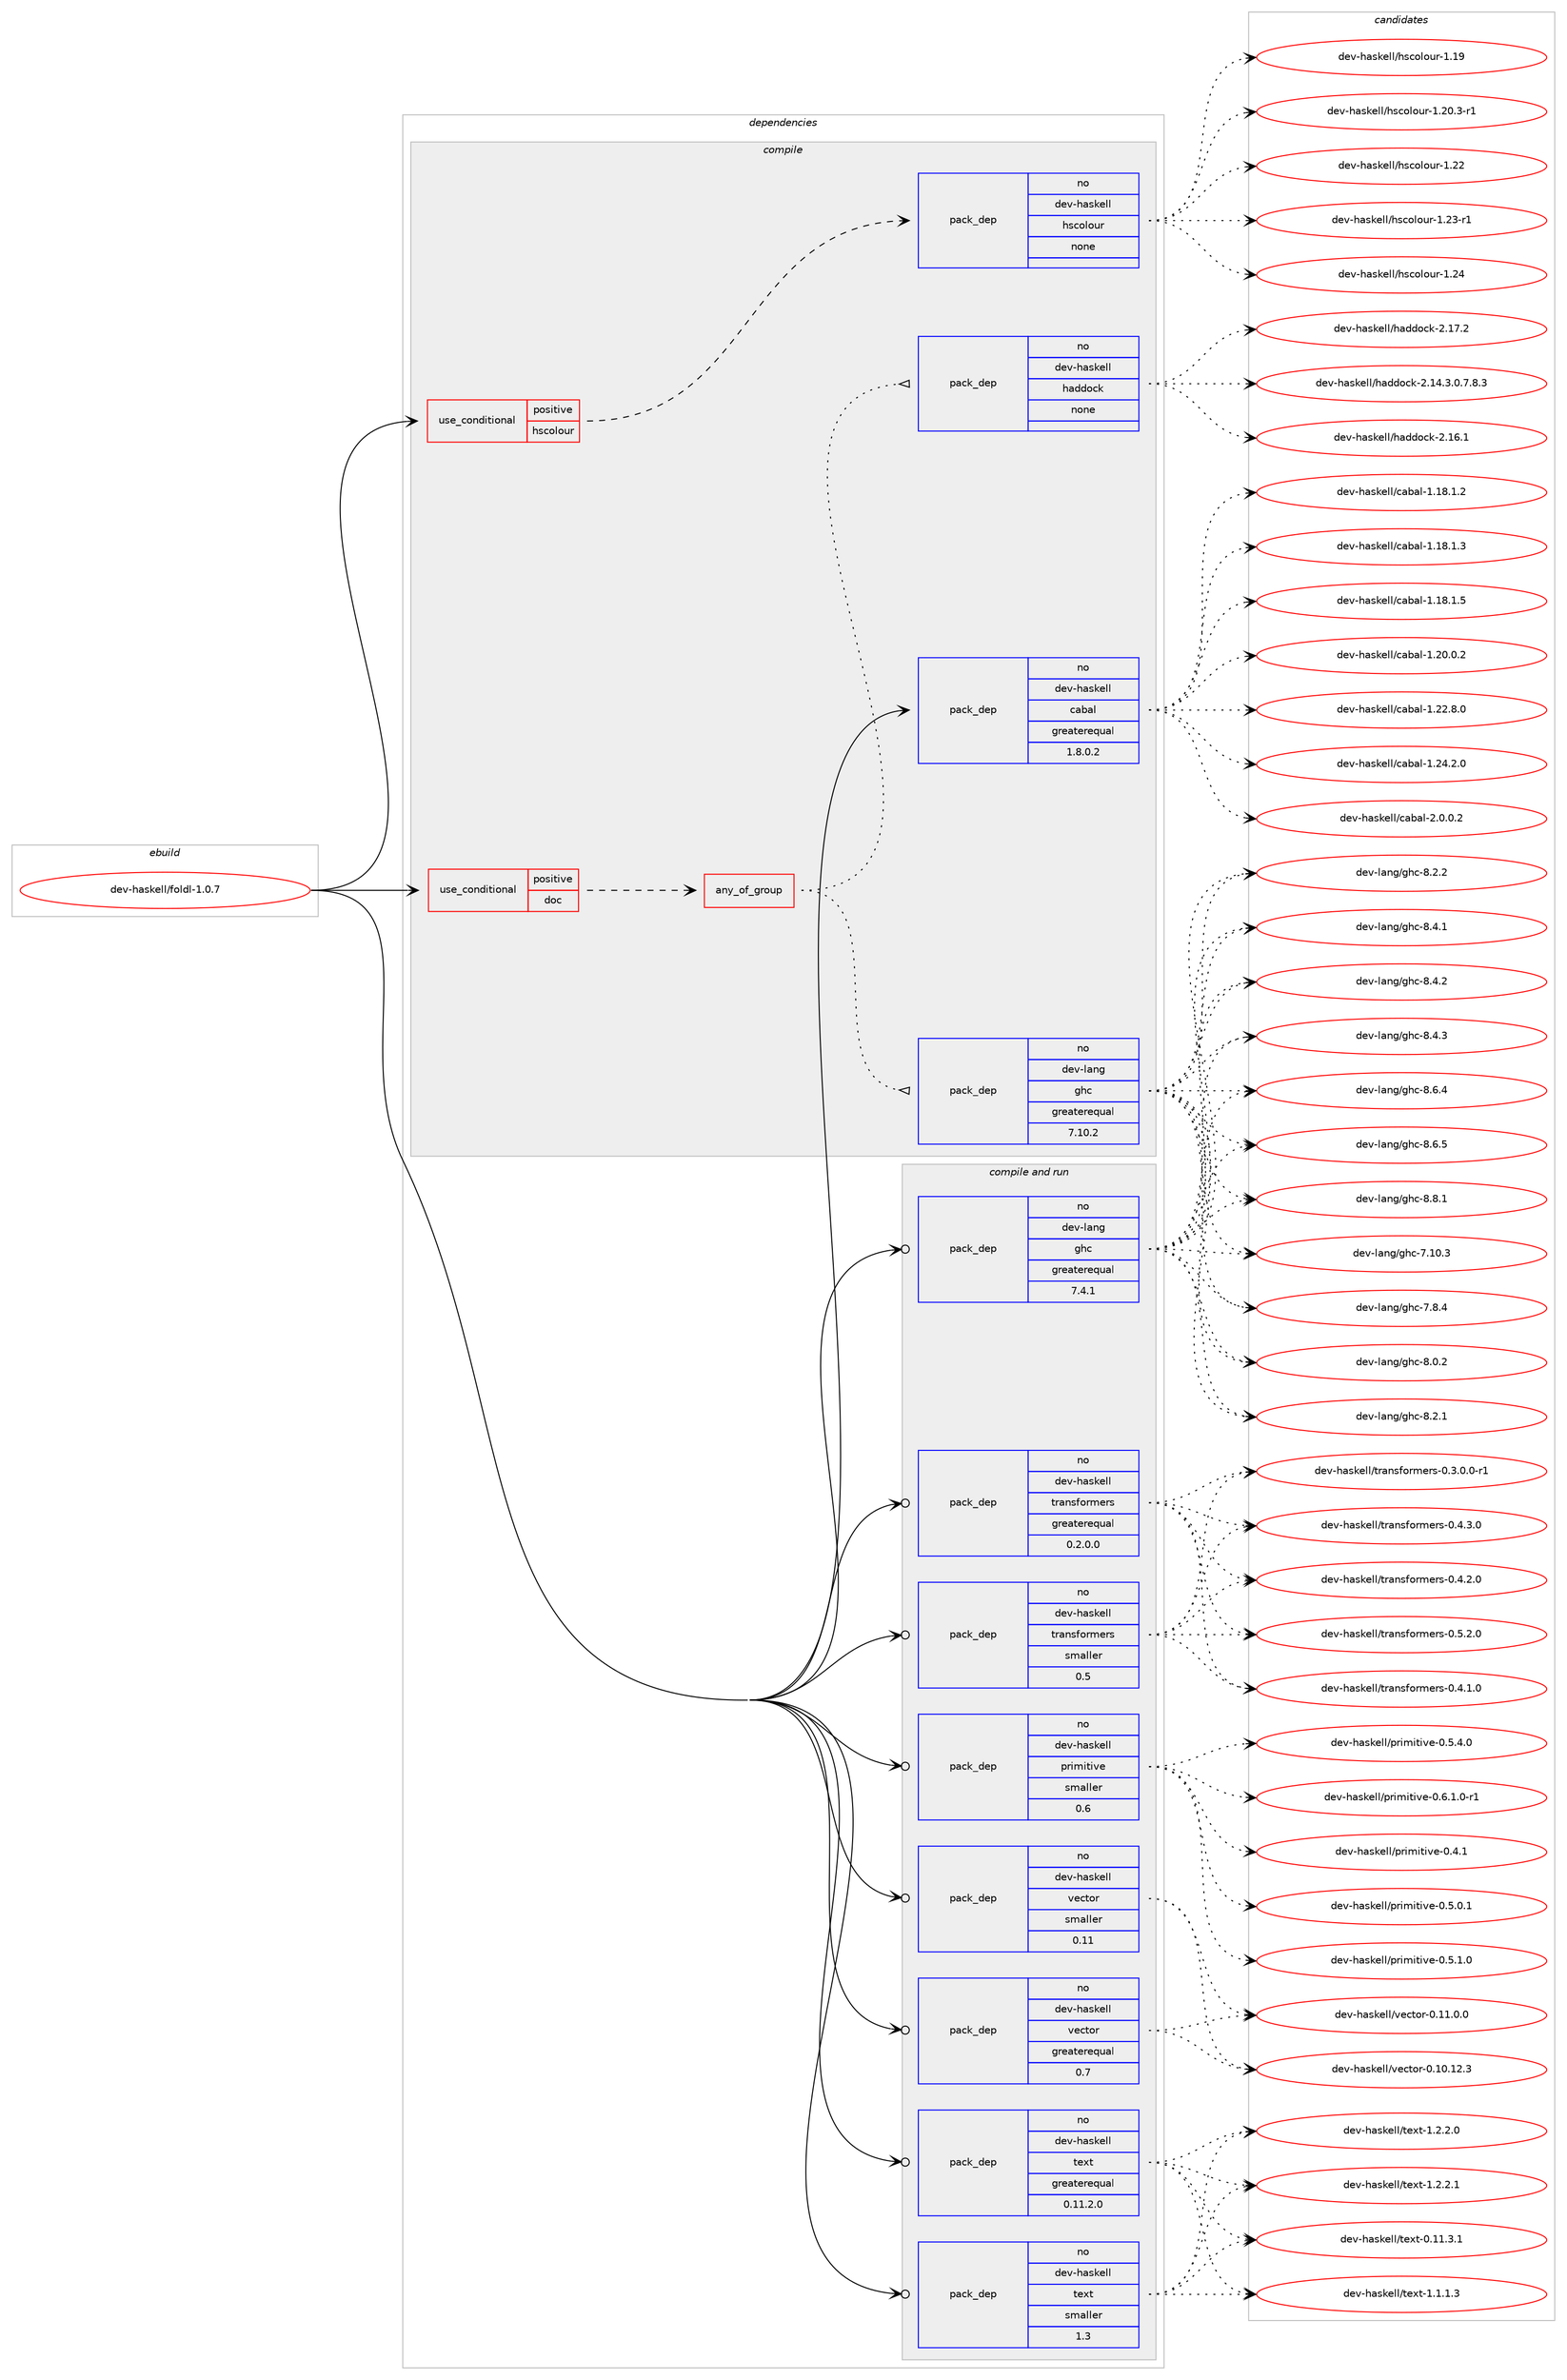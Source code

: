 digraph prolog {

# *************
# Graph options
# *************

newrank=true;
concentrate=true;
compound=true;
graph [rankdir=LR,fontname=Helvetica,fontsize=10,ranksep=1.5];#, ranksep=2.5, nodesep=0.2];
edge  [arrowhead=vee];
node  [fontname=Helvetica,fontsize=10];

# **********
# The ebuild
# **********

subgraph cluster_leftcol {
color=gray;
rank=same;
label=<<i>ebuild</i>>;
id [label="dev-haskell/foldl-1.0.7", color=red, width=4, href="../dev-haskell/foldl-1.0.7.svg"];
}

# ****************
# The dependencies
# ****************

subgraph cluster_midcol {
color=gray;
label=<<i>dependencies</i>>;
subgraph cluster_compile {
fillcolor="#eeeeee";
style=filled;
label=<<i>compile</i>>;
subgraph cond125753 {
dependency532663 [label=<<TABLE BORDER="0" CELLBORDER="1" CELLSPACING="0" CELLPADDING="4"><TR><TD ROWSPAN="3" CELLPADDING="10">use_conditional</TD></TR><TR><TD>positive</TD></TR><TR><TD>doc</TD></TR></TABLE>>, shape=none, color=red];
subgraph any9854 {
dependency532664 [label=<<TABLE BORDER="0" CELLBORDER="1" CELLSPACING="0" CELLPADDING="4"><TR><TD CELLPADDING="10">any_of_group</TD></TR></TABLE>>, shape=none, color=red];subgraph pack396699 {
dependency532665 [label=<<TABLE BORDER="0" CELLBORDER="1" CELLSPACING="0" CELLPADDING="4" WIDTH="220"><TR><TD ROWSPAN="6" CELLPADDING="30">pack_dep</TD></TR><TR><TD WIDTH="110">no</TD></TR><TR><TD>dev-haskell</TD></TR><TR><TD>haddock</TD></TR><TR><TD>none</TD></TR><TR><TD></TD></TR></TABLE>>, shape=none, color=blue];
}
dependency532664:e -> dependency532665:w [weight=20,style="dotted",arrowhead="oinv"];
subgraph pack396700 {
dependency532666 [label=<<TABLE BORDER="0" CELLBORDER="1" CELLSPACING="0" CELLPADDING="4" WIDTH="220"><TR><TD ROWSPAN="6" CELLPADDING="30">pack_dep</TD></TR><TR><TD WIDTH="110">no</TD></TR><TR><TD>dev-lang</TD></TR><TR><TD>ghc</TD></TR><TR><TD>greaterequal</TD></TR><TR><TD>7.10.2</TD></TR></TABLE>>, shape=none, color=blue];
}
dependency532664:e -> dependency532666:w [weight=20,style="dotted",arrowhead="oinv"];
}
dependency532663:e -> dependency532664:w [weight=20,style="dashed",arrowhead="vee"];
}
id:e -> dependency532663:w [weight=20,style="solid",arrowhead="vee"];
subgraph cond125754 {
dependency532667 [label=<<TABLE BORDER="0" CELLBORDER="1" CELLSPACING="0" CELLPADDING="4"><TR><TD ROWSPAN="3" CELLPADDING="10">use_conditional</TD></TR><TR><TD>positive</TD></TR><TR><TD>hscolour</TD></TR></TABLE>>, shape=none, color=red];
subgraph pack396701 {
dependency532668 [label=<<TABLE BORDER="0" CELLBORDER="1" CELLSPACING="0" CELLPADDING="4" WIDTH="220"><TR><TD ROWSPAN="6" CELLPADDING="30">pack_dep</TD></TR><TR><TD WIDTH="110">no</TD></TR><TR><TD>dev-haskell</TD></TR><TR><TD>hscolour</TD></TR><TR><TD>none</TD></TR><TR><TD></TD></TR></TABLE>>, shape=none, color=blue];
}
dependency532667:e -> dependency532668:w [weight=20,style="dashed",arrowhead="vee"];
}
id:e -> dependency532667:w [weight=20,style="solid",arrowhead="vee"];
subgraph pack396702 {
dependency532669 [label=<<TABLE BORDER="0" CELLBORDER="1" CELLSPACING="0" CELLPADDING="4" WIDTH="220"><TR><TD ROWSPAN="6" CELLPADDING="30">pack_dep</TD></TR><TR><TD WIDTH="110">no</TD></TR><TR><TD>dev-haskell</TD></TR><TR><TD>cabal</TD></TR><TR><TD>greaterequal</TD></TR><TR><TD>1.8.0.2</TD></TR></TABLE>>, shape=none, color=blue];
}
id:e -> dependency532669:w [weight=20,style="solid",arrowhead="vee"];
}
subgraph cluster_compileandrun {
fillcolor="#eeeeee";
style=filled;
label=<<i>compile and run</i>>;
subgraph pack396703 {
dependency532670 [label=<<TABLE BORDER="0" CELLBORDER="1" CELLSPACING="0" CELLPADDING="4" WIDTH="220"><TR><TD ROWSPAN="6" CELLPADDING="30">pack_dep</TD></TR><TR><TD WIDTH="110">no</TD></TR><TR><TD>dev-haskell</TD></TR><TR><TD>primitive</TD></TR><TR><TD>smaller</TD></TR><TR><TD>0.6</TD></TR></TABLE>>, shape=none, color=blue];
}
id:e -> dependency532670:w [weight=20,style="solid",arrowhead="odotvee"];
subgraph pack396704 {
dependency532671 [label=<<TABLE BORDER="0" CELLBORDER="1" CELLSPACING="0" CELLPADDING="4" WIDTH="220"><TR><TD ROWSPAN="6" CELLPADDING="30">pack_dep</TD></TR><TR><TD WIDTH="110">no</TD></TR><TR><TD>dev-haskell</TD></TR><TR><TD>text</TD></TR><TR><TD>greaterequal</TD></TR><TR><TD>0.11.2.0</TD></TR></TABLE>>, shape=none, color=blue];
}
id:e -> dependency532671:w [weight=20,style="solid",arrowhead="odotvee"];
subgraph pack396705 {
dependency532672 [label=<<TABLE BORDER="0" CELLBORDER="1" CELLSPACING="0" CELLPADDING="4" WIDTH="220"><TR><TD ROWSPAN="6" CELLPADDING="30">pack_dep</TD></TR><TR><TD WIDTH="110">no</TD></TR><TR><TD>dev-haskell</TD></TR><TR><TD>text</TD></TR><TR><TD>smaller</TD></TR><TR><TD>1.3</TD></TR></TABLE>>, shape=none, color=blue];
}
id:e -> dependency532672:w [weight=20,style="solid",arrowhead="odotvee"];
subgraph pack396706 {
dependency532673 [label=<<TABLE BORDER="0" CELLBORDER="1" CELLSPACING="0" CELLPADDING="4" WIDTH="220"><TR><TD ROWSPAN="6" CELLPADDING="30">pack_dep</TD></TR><TR><TD WIDTH="110">no</TD></TR><TR><TD>dev-haskell</TD></TR><TR><TD>transformers</TD></TR><TR><TD>greaterequal</TD></TR><TR><TD>0.2.0.0</TD></TR></TABLE>>, shape=none, color=blue];
}
id:e -> dependency532673:w [weight=20,style="solid",arrowhead="odotvee"];
subgraph pack396707 {
dependency532674 [label=<<TABLE BORDER="0" CELLBORDER="1" CELLSPACING="0" CELLPADDING="4" WIDTH="220"><TR><TD ROWSPAN="6" CELLPADDING="30">pack_dep</TD></TR><TR><TD WIDTH="110">no</TD></TR><TR><TD>dev-haskell</TD></TR><TR><TD>transformers</TD></TR><TR><TD>smaller</TD></TR><TR><TD>0.5</TD></TR></TABLE>>, shape=none, color=blue];
}
id:e -> dependency532674:w [weight=20,style="solid",arrowhead="odotvee"];
subgraph pack396708 {
dependency532675 [label=<<TABLE BORDER="0" CELLBORDER="1" CELLSPACING="0" CELLPADDING="4" WIDTH="220"><TR><TD ROWSPAN="6" CELLPADDING="30">pack_dep</TD></TR><TR><TD WIDTH="110">no</TD></TR><TR><TD>dev-haskell</TD></TR><TR><TD>vector</TD></TR><TR><TD>greaterequal</TD></TR><TR><TD>0.7</TD></TR></TABLE>>, shape=none, color=blue];
}
id:e -> dependency532675:w [weight=20,style="solid",arrowhead="odotvee"];
subgraph pack396709 {
dependency532676 [label=<<TABLE BORDER="0" CELLBORDER="1" CELLSPACING="0" CELLPADDING="4" WIDTH="220"><TR><TD ROWSPAN="6" CELLPADDING="30">pack_dep</TD></TR><TR><TD WIDTH="110">no</TD></TR><TR><TD>dev-haskell</TD></TR><TR><TD>vector</TD></TR><TR><TD>smaller</TD></TR><TR><TD>0.11</TD></TR></TABLE>>, shape=none, color=blue];
}
id:e -> dependency532676:w [weight=20,style="solid",arrowhead="odotvee"];
subgraph pack396710 {
dependency532677 [label=<<TABLE BORDER="0" CELLBORDER="1" CELLSPACING="0" CELLPADDING="4" WIDTH="220"><TR><TD ROWSPAN="6" CELLPADDING="30">pack_dep</TD></TR><TR><TD WIDTH="110">no</TD></TR><TR><TD>dev-lang</TD></TR><TR><TD>ghc</TD></TR><TR><TD>greaterequal</TD></TR><TR><TD>7.4.1</TD></TR></TABLE>>, shape=none, color=blue];
}
id:e -> dependency532677:w [weight=20,style="solid",arrowhead="odotvee"];
}
subgraph cluster_run {
fillcolor="#eeeeee";
style=filled;
label=<<i>run</i>>;
}
}

# **************
# The candidates
# **************

subgraph cluster_choices {
rank=same;
color=gray;
label=<<i>candidates</i>>;

subgraph choice396699 {
color=black;
nodesep=1;
choice1001011184510497115107101108108471049710010011199107455046495246514648465546564651 [label="dev-haskell/haddock-2.14.3.0.7.8.3", color=red, width=4,href="../dev-haskell/haddock-2.14.3.0.7.8.3.svg"];
choice100101118451049711510710110810847104971001001119910745504649544649 [label="dev-haskell/haddock-2.16.1", color=red, width=4,href="../dev-haskell/haddock-2.16.1.svg"];
choice100101118451049711510710110810847104971001001119910745504649554650 [label="dev-haskell/haddock-2.17.2", color=red, width=4,href="../dev-haskell/haddock-2.17.2.svg"];
dependency532665:e -> choice1001011184510497115107101108108471049710010011199107455046495246514648465546564651:w [style=dotted,weight="100"];
dependency532665:e -> choice100101118451049711510710110810847104971001001119910745504649544649:w [style=dotted,weight="100"];
dependency532665:e -> choice100101118451049711510710110810847104971001001119910745504649554650:w [style=dotted,weight="100"];
}
subgraph choice396700 {
color=black;
nodesep=1;
choice1001011184510897110103471031049945554649484651 [label="dev-lang/ghc-7.10.3", color=red, width=4,href="../dev-lang/ghc-7.10.3.svg"];
choice10010111845108971101034710310499455546564652 [label="dev-lang/ghc-7.8.4", color=red, width=4,href="../dev-lang/ghc-7.8.4.svg"];
choice10010111845108971101034710310499455646484650 [label="dev-lang/ghc-8.0.2", color=red, width=4,href="../dev-lang/ghc-8.0.2.svg"];
choice10010111845108971101034710310499455646504649 [label="dev-lang/ghc-8.2.1", color=red, width=4,href="../dev-lang/ghc-8.2.1.svg"];
choice10010111845108971101034710310499455646504650 [label="dev-lang/ghc-8.2.2", color=red, width=4,href="../dev-lang/ghc-8.2.2.svg"];
choice10010111845108971101034710310499455646524649 [label="dev-lang/ghc-8.4.1", color=red, width=4,href="../dev-lang/ghc-8.4.1.svg"];
choice10010111845108971101034710310499455646524650 [label="dev-lang/ghc-8.4.2", color=red, width=4,href="../dev-lang/ghc-8.4.2.svg"];
choice10010111845108971101034710310499455646524651 [label="dev-lang/ghc-8.4.3", color=red, width=4,href="../dev-lang/ghc-8.4.3.svg"];
choice10010111845108971101034710310499455646544652 [label="dev-lang/ghc-8.6.4", color=red, width=4,href="../dev-lang/ghc-8.6.4.svg"];
choice10010111845108971101034710310499455646544653 [label="dev-lang/ghc-8.6.5", color=red, width=4,href="../dev-lang/ghc-8.6.5.svg"];
choice10010111845108971101034710310499455646564649 [label="dev-lang/ghc-8.8.1", color=red, width=4,href="../dev-lang/ghc-8.8.1.svg"];
dependency532666:e -> choice1001011184510897110103471031049945554649484651:w [style=dotted,weight="100"];
dependency532666:e -> choice10010111845108971101034710310499455546564652:w [style=dotted,weight="100"];
dependency532666:e -> choice10010111845108971101034710310499455646484650:w [style=dotted,weight="100"];
dependency532666:e -> choice10010111845108971101034710310499455646504649:w [style=dotted,weight="100"];
dependency532666:e -> choice10010111845108971101034710310499455646504650:w [style=dotted,weight="100"];
dependency532666:e -> choice10010111845108971101034710310499455646524649:w [style=dotted,weight="100"];
dependency532666:e -> choice10010111845108971101034710310499455646524650:w [style=dotted,weight="100"];
dependency532666:e -> choice10010111845108971101034710310499455646524651:w [style=dotted,weight="100"];
dependency532666:e -> choice10010111845108971101034710310499455646544652:w [style=dotted,weight="100"];
dependency532666:e -> choice10010111845108971101034710310499455646544653:w [style=dotted,weight="100"];
dependency532666:e -> choice10010111845108971101034710310499455646564649:w [style=dotted,weight="100"];
}
subgraph choice396701 {
color=black;
nodesep=1;
choice100101118451049711510710110810847104115991111081111171144549464957 [label="dev-haskell/hscolour-1.19", color=red, width=4,href="../dev-haskell/hscolour-1.19.svg"];
choice10010111845104971151071011081084710411599111108111117114454946504846514511449 [label="dev-haskell/hscolour-1.20.3-r1", color=red, width=4,href="../dev-haskell/hscolour-1.20.3-r1.svg"];
choice100101118451049711510710110810847104115991111081111171144549465050 [label="dev-haskell/hscolour-1.22", color=red, width=4,href="../dev-haskell/hscolour-1.22.svg"];
choice1001011184510497115107101108108471041159911110811111711445494650514511449 [label="dev-haskell/hscolour-1.23-r1", color=red, width=4,href="../dev-haskell/hscolour-1.23-r1.svg"];
choice100101118451049711510710110810847104115991111081111171144549465052 [label="dev-haskell/hscolour-1.24", color=red, width=4,href="../dev-haskell/hscolour-1.24.svg"];
dependency532668:e -> choice100101118451049711510710110810847104115991111081111171144549464957:w [style=dotted,weight="100"];
dependency532668:e -> choice10010111845104971151071011081084710411599111108111117114454946504846514511449:w [style=dotted,weight="100"];
dependency532668:e -> choice100101118451049711510710110810847104115991111081111171144549465050:w [style=dotted,weight="100"];
dependency532668:e -> choice1001011184510497115107101108108471041159911110811111711445494650514511449:w [style=dotted,weight="100"];
dependency532668:e -> choice100101118451049711510710110810847104115991111081111171144549465052:w [style=dotted,weight="100"];
}
subgraph choice396702 {
color=black;
nodesep=1;
choice10010111845104971151071011081084799979897108454946495646494650 [label="dev-haskell/cabal-1.18.1.2", color=red, width=4,href="../dev-haskell/cabal-1.18.1.2.svg"];
choice10010111845104971151071011081084799979897108454946495646494651 [label="dev-haskell/cabal-1.18.1.3", color=red, width=4,href="../dev-haskell/cabal-1.18.1.3.svg"];
choice10010111845104971151071011081084799979897108454946495646494653 [label="dev-haskell/cabal-1.18.1.5", color=red, width=4,href="../dev-haskell/cabal-1.18.1.5.svg"];
choice10010111845104971151071011081084799979897108454946504846484650 [label="dev-haskell/cabal-1.20.0.2", color=red, width=4,href="../dev-haskell/cabal-1.20.0.2.svg"];
choice10010111845104971151071011081084799979897108454946505046564648 [label="dev-haskell/cabal-1.22.8.0", color=red, width=4,href="../dev-haskell/cabal-1.22.8.0.svg"];
choice10010111845104971151071011081084799979897108454946505246504648 [label="dev-haskell/cabal-1.24.2.0", color=red, width=4,href="../dev-haskell/cabal-1.24.2.0.svg"];
choice100101118451049711510710110810847999798971084550464846484650 [label="dev-haskell/cabal-2.0.0.2", color=red, width=4,href="../dev-haskell/cabal-2.0.0.2.svg"];
dependency532669:e -> choice10010111845104971151071011081084799979897108454946495646494650:w [style=dotted,weight="100"];
dependency532669:e -> choice10010111845104971151071011081084799979897108454946495646494651:w [style=dotted,weight="100"];
dependency532669:e -> choice10010111845104971151071011081084799979897108454946495646494653:w [style=dotted,weight="100"];
dependency532669:e -> choice10010111845104971151071011081084799979897108454946504846484650:w [style=dotted,weight="100"];
dependency532669:e -> choice10010111845104971151071011081084799979897108454946505046564648:w [style=dotted,weight="100"];
dependency532669:e -> choice10010111845104971151071011081084799979897108454946505246504648:w [style=dotted,weight="100"];
dependency532669:e -> choice100101118451049711510710110810847999798971084550464846484650:w [style=dotted,weight="100"];
}
subgraph choice396703 {
color=black;
nodesep=1;
choice100101118451049711510710110810847112114105109105116105118101454846524649 [label="dev-haskell/primitive-0.4.1", color=red, width=4,href="../dev-haskell/primitive-0.4.1.svg"];
choice1001011184510497115107101108108471121141051091051161051181014548465346484649 [label="dev-haskell/primitive-0.5.0.1", color=red, width=4,href="../dev-haskell/primitive-0.5.0.1.svg"];
choice1001011184510497115107101108108471121141051091051161051181014548465346494648 [label="dev-haskell/primitive-0.5.1.0", color=red, width=4,href="../dev-haskell/primitive-0.5.1.0.svg"];
choice1001011184510497115107101108108471121141051091051161051181014548465346524648 [label="dev-haskell/primitive-0.5.4.0", color=red, width=4,href="../dev-haskell/primitive-0.5.4.0.svg"];
choice10010111845104971151071011081084711211410510910511610511810145484654464946484511449 [label="dev-haskell/primitive-0.6.1.0-r1", color=red, width=4,href="../dev-haskell/primitive-0.6.1.0-r1.svg"];
dependency532670:e -> choice100101118451049711510710110810847112114105109105116105118101454846524649:w [style=dotted,weight="100"];
dependency532670:e -> choice1001011184510497115107101108108471121141051091051161051181014548465346484649:w [style=dotted,weight="100"];
dependency532670:e -> choice1001011184510497115107101108108471121141051091051161051181014548465346494648:w [style=dotted,weight="100"];
dependency532670:e -> choice1001011184510497115107101108108471121141051091051161051181014548465346524648:w [style=dotted,weight="100"];
dependency532670:e -> choice10010111845104971151071011081084711211410510910511610511810145484654464946484511449:w [style=dotted,weight="100"];
}
subgraph choice396704 {
color=black;
nodesep=1;
choice100101118451049711510710110810847116101120116454846494946514649 [label="dev-haskell/text-0.11.3.1", color=red, width=4,href="../dev-haskell/text-0.11.3.1.svg"];
choice1001011184510497115107101108108471161011201164549464946494651 [label="dev-haskell/text-1.1.1.3", color=red, width=4,href="../dev-haskell/text-1.1.1.3.svg"];
choice1001011184510497115107101108108471161011201164549465046504648 [label="dev-haskell/text-1.2.2.0", color=red, width=4,href="../dev-haskell/text-1.2.2.0.svg"];
choice1001011184510497115107101108108471161011201164549465046504649 [label="dev-haskell/text-1.2.2.1", color=red, width=4,href="../dev-haskell/text-1.2.2.1.svg"];
dependency532671:e -> choice100101118451049711510710110810847116101120116454846494946514649:w [style=dotted,weight="100"];
dependency532671:e -> choice1001011184510497115107101108108471161011201164549464946494651:w [style=dotted,weight="100"];
dependency532671:e -> choice1001011184510497115107101108108471161011201164549465046504648:w [style=dotted,weight="100"];
dependency532671:e -> choice1001011184510497115107101108108471161011201164549465046504649:w [style=dotted,weight="100"];
}
subgraph choice396705 {
color=black;
nodesep=1;
choice100101118451049711510710110810847116101120116454846494946514649 [label="dev-haskell/text-0.11.3.1", color=red, width=4,href="../dev-haskell/text-0.11.3.1.svg"];
choice1001011184510497115107101108108471161011201164549464946494651 [label="dev-haskell/text-1.1.1.3", color=red, width=4,href="../dev-haskell/text-1.1.1.3.svg"];
choice1001011184510497115107101108108471161011201164549465046504648 [label="dev-haskell/text-1.2.2.0", color=red, width=4,href="../dev-haskell/text-1.2.2.0.svg"];
choice1001011184510497115107101108108471161011201164549465046504649 [label="dev-haskell/text-1.2.2.1", color=red, width=4,href="../dev-haskell/text-1.2.2.1.svg"];
dependency532672:e -> choice100101118451049711510710110810847116101120116454846494946514649:w [style=dotted,weight="100"];
dependency532672:e -> choice1001011184510497115107101108108471161011201164549464946494651:w [style=dotted,weight="100"];
dependency532672:e -> choice1001011184510497115107101108108471161011201164549465046504648:w [style=dotted,weight="100"];
dependency532672:e -> choice1001011184510497115107101108108471161011201164549465046504649:w [style=dotted,weight="100"];
}
subgraph choice396706 {
color=black;
nodesep=1;
choice1001011184510497115107101108108471161149711011510211111410910111411545484651464846484511449 [label="dev-haskell/transformers-0.3.0.0-r1", color=red, width=4,href="../dev-haskell/transformers-0.3.0.0-r1.svg"];
choice100101118451049711510710110810847116114971101151021111141091011141154548465246494648 [label="dev-haskell/transformers-0.4.1.0", color=red, width=4,href="../dev-haskell/transformers-0.4.1.0.svg"];
choice100101118451049711510710110810847116114971101151021111141091011141154548465246504648 [label="dev-haskell/transformers-0.4.2.0", color=red, width=4,href="../dev-haskell/transformers-0.4.2.0.svg"];
choice100101118451049711510710110810847116114971101151021111141091011141154548465246514648 [label="dev-haskell/transformers-0.4.3.0", color=red, width=4,href="../dev-haskell/transformers-0.4.3.0.svg"];
choice100101118451049711510710110810847116114971101151021111141091011141154548465346504648 [label="dev-haskell/transformers-0.5.2.0", color=red, width=4,href="../dev-haskell/transformers-0.5.2.0.svg"];
dependency532673:e -> choice1001011184510497115107101108108471161149711011510211111410910111411545484651464846484511449:w [style=dotted,weight="100"];
dependency532673:e -> choice100101118451049711510710110810847116114971101151021111141091011141154548465246494648:w [style=dotted,weight="100"];
dependency532673:e -> choice100101118451049711510710110810847116114971101151021111141091011141154548465246504648:w [style=dotted,weight="100"];
dependency532673:e -> choice100101118451049711510710110810847116114971101151021111141091011141154548465246514648:w [style=dotted,weight="100"];
dependency532673:e -> choice100101118451049711510710110810847116114971101151021111141091011141154548465346504648:w [style=dotted,weight="100"];
}
subgraph choice396707 {
color=black;
nodesep=1;
choice1001011184510497115107101108108471161149711011510211111410910111411545484651464846484511449 [label="dev-haskell/transformers-0.3.0.0-r1", color=red, width=4,href="../dev-haskell/transformers-0.3.0.0-r1.svg"];
choice100101118451049711510710110810847116114971101151021111141091011141154548465246494648 [label="dev-haskell/transformers-0.4.1.0", color=red, width=4,href="../dev-haskell/transformers-0.4.1.0.svg"];
choice100101118451049711510710110810847116114971101151021111141091011141154548465246504648 [label="dev-haskell/transformers-0.4.2.0", color=red, width=4,href="../dev-haskell/transformers-0.4.2.0.svg"];
choice100101118451049711510710110810847116114971101151021111141091011141154548465246514648 [label="dev-haskell/transformers-0.4.3.0", color=red, width=4,href="../dev-haskell/transformers-0.4.3.0.svg"];
choice100101118451049711510710110810847116114971101151021111141091011141154548465346504648 [label="dev-haskell/transformers-0.5.2.0", color=red, width=4,href="../dev-haskell/transformers-0.5.2.0.svg"];
dependency532674:e -> choice1001011184510497115107101108108471161149711011510211111410910111411545484651464846484511449:w [style=dotted,weight="100"];
dependency532674:e -> choice100101118451049711510710110810847116114971101151021111141091011141154548465246494648:w [style=dotted,weight="100"];
dependency532674:e -> choice100101118451049711510710110810847116114971101151021111141091011141154548465246504648:w [style=dotted,weight="100"];
dependency532674:e -> choice100101118451049711510710110810847116114971101151021111141091011141154548465246514648:w [style=dotted,weight="100"];
dependency532674:e -> choice100101118451049711510710110810847116114971101151021111141091011141154548465346504648:w [style=dotted,weight="100"];
}
subgraph choice396708 {
color=black;
nodesep=1;
choice1001011184510497115107101108108471181019911611111445484649484649504651 [label="dev-haskell/vector-0.10.12.3", color=red, width=4,href="../dev-haskell/vector-0.10.12.3.svg"];
choice10010111845104971151071011081084711810199116111114454846494946484648 [label="dev-haskell/vector-0.11.0.0", color=red, width=4,href="../dev-haskell/vector-0.11.0.0.svg"];
dependency532675:e -> choice1001011184510497115107101108108471181019911611111445484649484649504651:w [style=dotted,weight="100"];
dependency532675:e -> choice10010111845104971151071011081084711810199116111114454846494946484648:w [style=dotted,weight="100"];
}
subgraph choice396709 {
color=black;
nodesep=1;
choice1001011184510497115107101108108471181019911611111445484649484649504651 [label="dev-haskell/vector-0.10.12.3", color=red, width=4,href="../dev-haskell/vector-0.10.12.3.svg"];
choice10010111845104971151071011081084711810199116111114454846494946484648 [label="dev-haskell/vector-0.11.0.0", color=red, width=4,href="../dev-haskell/vector-0.11.0.0.svg"];
dependency532676:e -> choice1001011184510497115107101108108471181019911611111445484649484649504651:w [style=dotted,weight="100"];
dependency532676:e -> choice10010111845104971151071011081084711810199116111114454846494946484648:w [style=dotted,weight="100"];
}
subgraph choice396710 {
color=black;
nodesep=1;
choice1001011184510897110103471031049945554649484651 [label="dev-lang/ghc-7.10.3", color=red, width=4,href="../dev-lang/ghc-7.10.3.svg"];
choice10010111845108971101034710310499455546564652 [label="dev-lang/ghc-7.8.4", color=red, width=4,href="../dev-lang/ghc-7.8.4.svg"];
choice10010111845108971101034710310499455646484650 [label="dev-lang/ghc-8.0.2", color=red, width=4,href="../dev-lang/ghc-8.0.2.svg"];
choice10010111845108971101034710310499455646504649 [label="dev-lang/ghc-8.2.1", color=red, width=4,href="../dev-lang/ghc-8.2.1.svg"];
choice10010111845108971101034710310499455646504650 [label="dev-lang/ghc-8.2.2", color=red, width=4,href="../dev-lang/ghc-8.2.2.svg"];
choice10010111845108971101034710310499455646524649 [label="dev-lang/ghc-8.4.1", color=red, width=4,href="../dev-lang/ghc-8.4.1.svg"];
choice10010111845108971101034710310499455646524650 [label="dev-lang/ghc-8.4.2", color=red, width=4,href="../dev-lang/ghc-8.4.2.svg"];
choice10010111845108971101034710310499455646524651 [label="dev-lang/ghc-8.4.3", color=red, width=4,href="../dev-lang/ghc-8.4.3.svg"];
choice10010111845108971101034710310499455646544652 [label="dev-lang/ghc-8.6.4", color=red, width=4,href="../dev-lang/ghc-8.6.4.svg"];
choice10010111845108971101034710310499455646544653 [label="dev-lang/ghc-8.6.5", color=red, width=4,href="../dev-lang/ghc-8.6.5.svg"];
choice10010111845108971101034710310499455646564649 [label="dev-lang/ghc-8.8.1", color=red, width=4,href="../dev-lang/ghc-8.8.1.svg"];
dependency532677:e -> choice1001011184510897110103471031049945554649484651:w [style=dotted,weight="100"];
dependency532677:e -> choice10010111845108971101034710310499455546564652:w [style=dotted,weight="100"];
dependency532677:e -> choice10010111845108971101034710310499455646484650:w [style=dotted,weight="100"];
dependency532677:e -> choice10010111845108971101034710310499455646504649:w [style=dotted,weight="100"];
dependency532677:e -> choice10010111845108971101034710310499455646504650:w [style=dotted,weight="100"];
dependency532677:e -> choice10010111845108971101034710310499455646524649:w [style=dotted,weight="100"];
dependency532677:e -> choice10010111845108971101034710310499455646524650:w [style=dotted,weight="100"];
dependency532677:e -> choice10010111845108971101034710310499455646524651:w [style=dotted,weight="100"];
dependency532677:e -> choice10010111845108971101034710310499455646544652:w [style=dotted,weight="100"];
dependency532677:e -> choice10010111845108971101034710310499455646544653:w [style=dotted,weight="100"];
dependency532677:e -> choice10010111845108971101034710310499455646564649:w [style=dotted,weight="100"];
}
}

}
